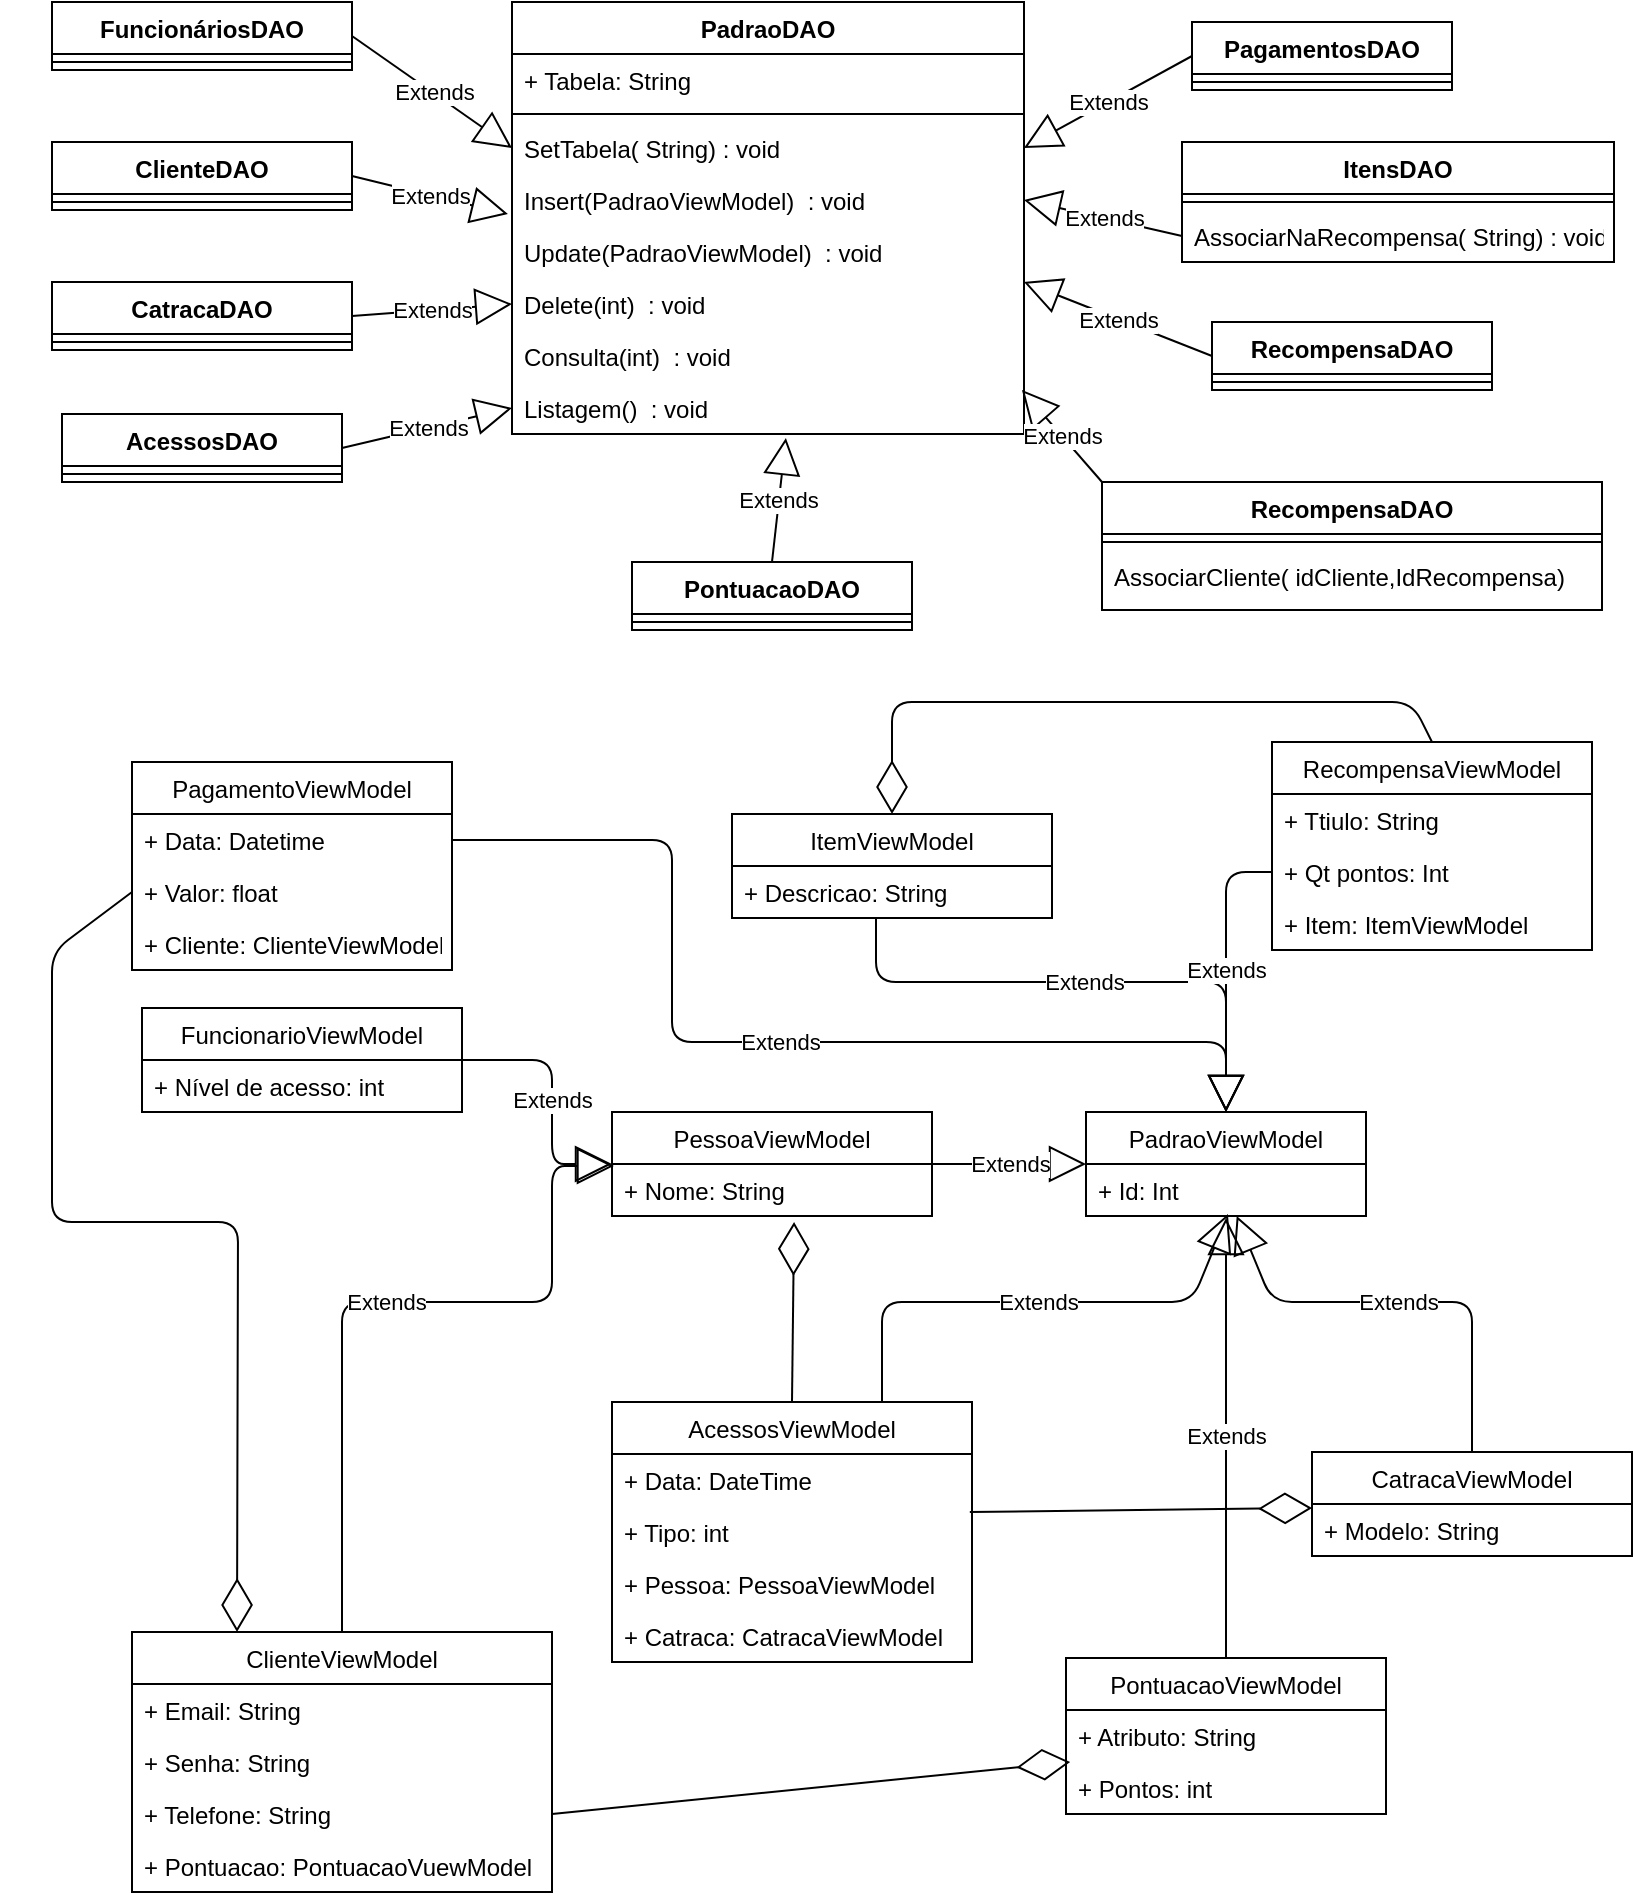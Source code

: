 <mxfile version="15.5.0" type="device" pages="2"><diagram id="VfOc60HvoT2QQN5CohgF" name="Page-1"><mxGraphModel dx="1182" dy="732" grid="1" gridSize="10" guides="1" tooltips="1" connect="1" arrows="1" fold="1" page="1" pageScale="1" pageWidth="827" pageHeight="1169" math="0" shadow="0"><root><mxCell id="0"/><mxCell id="1" parent="0"/><mxCell id="ehJLT_i2fxJr63B6cjp9-5" value="FuncionáriosDAO" style="swimlane;fontStyle=1;align=center;verticalAlign=top;childLayout=stackLayout;horizontal=1;startSize=26;horizontalStack=0;resizeParent=1;resizeParentMax=0;resizeLast=0;collapsible=1;marginBottom=0;" parent="1" vertex="1"><mxGeometry x="30" y="30" width="150" height="34" as="geometry"/></mxCell><mxCell id="ehJLT_i2fxJr63B6cjp9-7" value="" style="line;strokeWidth=1;fillColor=none;align=left;verticalAlign=middle;spacingTop=-1;spacingLeft=3;spacingRight=3;rotatable=0;labelPosition=right;points=[];portConstraint=eastwest;" parent="ehJLT_i2fxJr63B6cjp9-5" vertex="1"><mxGeometry y="26" width="150" height="8" as="geometry"/></mxCell><mxCell id="ehJLT_i2fxJr63B6cjp9-44" value="PadraoDAO" style="swimlane;fontStyle=1;align=center;verticalAlign=top;childLayout=stackLayout;horizontal=1;startSize=26;horizontalStack=0;resizeParent=1;resizeParentMax=0;resizeLast=0;collapsible=1;marginBottom=0;" parent="1" vertex="1"><mxGeometry x="260" y="30" width="256" height="216" as="geometry"/></mxCell><mxCell id="ehJLT_i2fxJr63B6cjp9-45" value="+ Tabela: String&#10;" style="text;strokeColor=none;fillColor=none;align=left;verticalAlign=top;spacingLeft=4;spacingRight=4;overflow=hidden;rotatable=0;points=[[0,0.5],[1,0.5]];portConstraint=eastwest;" parent="ehJLT_i2fxJr63B6cjp9-44" vertex="1"><mxGeometry y="26" width="256" height="26" as="geometry"/></mxCell><mxCell id="ehJLT_i2fxJr63B6cjp9-48" value="" style="line;strokeWidth=1;fillColor=none;align=left;verticalAlign=middle;spacingTop=-1;spacingLeft=3;spacingRight=3;rotatable=0;labelPosition=right;points=[];portConstraint=eastwest;" parent="ehJLT_i2fxJr63B6cjp9-44" vertex="1"><mxGeometry y="52" width="256" height="8" as="geometry"/></mxCell><mxCell id="ehJLT_i2fxJr63B6cjp9-49" value="SetTabela( String) : void &#10;" style="text;strokeColor=none;fillColor=none;align=left;verticalAlign=top;spacingLeft=4;spacingRight=4;overflow=hidden;rotatable=0;points=[[0,0.5],[1,0.5]];portConstraint=eastwest;" parent="ehJLT_i2fxJr63B6cjp9-44" vertex="1"><mxGeometry y="60" width="256" height="26" as="geometry"/></mxCell><mxCell id="ehJLT_i2fxJr63B6cjp9-52" value="Insert(PadraoViewModel)  : void&#10;" style="text;strokeColor=none;fillColor=none;align=left;verticalAlign=top;spacingLeft=4;spacingRight=4;overflow=hidden;rotatable=0;points=[[0,0.5],[1,0.5]];portConstraint=eastwest;" parent="ehJLT_i2fxJr63B6cjp9-44" vertex="1"><mxGeometry y="86" width="256" height="26" as="geometry"/></mxCell><mxCell id="ehJLT_i2fxJr63B6cjp9-53" value="Update(PadraoViewModel)  : void&#10;" style="text;strokeColor=none;fillColor=none;align=left;verticalAlign=top;spacingLeft=4;spacingRight=4;overflow=hidden;rotatable=0;points=[[0,0.5],[1,0.5]];portConstraint=eastwest;" parent="ehJLT_i2fxJr63B6cjp9-44" vertex="1"><mxGeometry y="112" width="256" height="26" as="geometry"/></mxCell><mxCell id="ehJLT_i2fxJr63B6cjp9-54" value="Delete(int)  : void&#10;" style="text;strokeColor=none;fillColor=none;align=left;verticalAlign=top;spacingLeft=4;spacingRight=4;overflow=hidden;rotatable=0;points=[[0,0.5],[1,0.5]];portConstraint=eastwest;" parent="ehJLT_i2fxJr63B6cjp9-44" vertex="1"><mxGeometry y="138" width="256" height="26" as="geometry"/></mxCell><mxCell id="ehJLT_i2fxJr63B6cjp9-56" value="Consulta(int)  : void&#10;" style="text;strokeColor=none;fillColor=none;align=left;verticalAlign=top;spacingLeft=4;spacingRight=4;overflow=hidden;rotatable=0;points=[[0,0.5],[1,0.5]];portConstraint=eastwest;" parent="ehJLT_i2fxJr63B6cjp9-44" vertex="1"><mxGeometry y="164" width="256" height="26" as="geometry"/></mxCell><mxCell id="ehJLT_i2fxJr63B6cjp9-55" value="Listagem()  : void&#10;" style="text;strokeColor=none;fillColor=none;align=left;verticalAlign=top;spacingLeft=4;spacingRight=4;overflow=hidden;rotatable=0;points=[[0,0.5],[1,0.5]];portConstraint=eastwest;" parent="ehJLT_i2fxJr63B6cjp9-44" vertex="1"><mxGeometry y="190" width="256" height="26" as="geometry"/></mxCell><mxCell id="ehJLT_i2fxJr63B6cjp9-57" value="Extends" style="endArrow=block;endSize=16;endFill=0;html=1;entryX=0;entryY=0.5;entryDx=0;entryDy=0;exitX=1;exitY=0.5;exitDx=0;exitDy=0;" parent="1" source="ehJLT_i2fxJr63B6cjp9-5" target="ehJLT_i2fxJr63B6cjp9-49" edge="1"><mxGeometry x="0.013" width="160" relative="1" as="geometry"><mxPoint x="200" y="80" as="sourcePoint"/><mxPoint x="600" y="270" as="targetPoint"/><mxPoint as="offset"/></mxGeometry></mxCell><mxCell id="ehJLT_i2fxJr63B6cjp9-58" value="ClienteDAO" style="swimlane;fontStyle=1;align=center;verticalAlign=top;childLayout=stackLayout;horizontal=1;startSize=26;horizontalStack=0;resizeParent=1;resizeParentMax=0;resizeLast=0;collapsible=1;marginBottom=0;" parent="1" vertex="1"><mxGeometry x="30" y="100" width="150" height="34" as="geometry"/></mxCell><mxCell id="ehJLT_i2fxJr63B6cjp9-59" value="" style="line;strokeWidth=1;fillColor=none;align=left;verticalAlign=middle;spacingTop=-1;spacingLeft=3;spacingRight=3;rotatable=0;labelPosition=right;points=[];portConstraint=eastwest;" parent="ehJLT_i2fxJr63B6cjp9-58" vertex="1"><mxGeometry y="26" width="150" height="8" as="geometry"/></mxCell><mxCell id="ehJLT_i2fxJr63B6cjp9-60" value="CatracaDAO" style="swimlane;fontStyle=1;align=center;verticalAlign=top;childLayout=stackLayout;horizontal=1;startSize=26;horizontalStack=0;resizeParent=1;resizeParentMax=0;resizeLast=0;collapsible=1;marginBottom=0;" parent="1" vertex="1"><mxGeometry x="30" y="170" width="150" height="34" as="geometry"/></mxCell><mxCell id="ehJLT_i2fxJr63B6cjp9-61" value="" style="line;strokeWidth=1;fillColor=none;align=left;verticalAlign=middle;spacingTop=-1;spacingLeft=3;spacingRight=3;rotatable=0;labelPosition=right;points=[];portConstraint=eastwest;" parent="ehJLT_i2fxJr63B6cjp9-60" vertex="1"><mxGeometry y="26" width="150" height="8" as="geometry"/></mxCell><mxCell id="ehJLT_i2fxJr63B6cjp9-62" value="AcessosDAO" style="swimlane;fontStyle=1;align=center;verticalAlign=top;childLayout=stackLayout;horizontal=1;startSize=26;horizontalStack=0;resizeParent=1;resizeParentMax=0;resizeLast=0;collapsible=1;marginBottom=0;" parent="1" vertex="1"><mxGeometry x="35" y="236" width="140" height="34" as="geometry"/></mxCell><mxCell id="ehJLT_i2fxJr63B6cjp9-63" value="" style="line;strokeWidth=1;fillColor=none;align=left;verticalAlign=middle;spacingTop=-1;spacingLeft=3;spacingRight=3;rotatable=0;labelPosition=right;points=[];portConstraint=eastwest;" parent="ehJLT_i2fxJr63B6cjp9-62" vertex="1"><mxGeometry y="26" width="140" height="8" as="geometry"/></mxCell><mxCell id="ehJLT_i2fxJr63B6cjp9-64" value="PagamentosDAO" style="swimlane;fontStyle=1;align=center;verticalAlign=top;childLayout=stackLayout;horizontal=1;startSize=26;horizontalStack=0;resizeParent=1;resizeParentMax=0;resizeLast=0;collapsible=1;marginBottom=0;" parent="1" vertex="1"><mxGeometry x="600" y="40" width="130" height="34" as="geometry"/></mxCell><mxCell id="ehJLT_i2fxJr63B6cjp9-65" value="" style="line;strokeWidth=1;fillColor=none;align=left;verticalAlign=middle;spacingTop=-1;spacingLeft=3;spacingRight=3;rotatable=0;labelPosition=right;points=[];portConstraint=eastwest;" parent="ehJLT_i2fxJr63B6cjp9-64" vertex="1"><mxGeometry y="26" width="130" height="8" as="geometry"/></mxCell><mxCell id="ehJLT_i2fxJr63B6cjp9-68" value="RecompensaDAO" style="swimlane;fontStyle=1;align=center;verticalAlign=top;childLayout=stackLayout;horizontal=1;startSize=26;horizontalStack=0;resizeParent=1;resizeParentMax=0;resizeLast=0;collapsible=1;marginBottom=0;" parent="1" vertex="1"><mxGeometry x="610" y="190" width="140" height="34" as="geometry"/></mxCell><mxCell id="ehJLT_i2fxJr63B6cjp9-69" value="" style="line;strokeWidth=1;fillColor=none;align=left;verticalAlign=middle;spacingTop=-1;spacingLeft=3;spacingRight=3;rotatable=0;labelPosition=right;points=[];portConstraint=eastwest;" parent="ehJLT_i2fxJr63B6cjp9-68" vertex="1"><mxGeometry y="26" width="140" height="8" as="geometry"/></mxCell><mxCell id="ehJLT_i2fxJr63B6cjp9-70" value="Extends" style="endArrow=block;endSize=16;endFill=0;html=1;entryX=-0.008;entryY=0.769;entryDx=0;entryDy=0;entryPerimeter=0;exitX=1;exitY=0.5;exitDx=0;exitDy=0;" parent="1" source="ehJLT_i2fxJr63B6cjp9-58" target="ehJLT_i2fxJr63B6cjp9-52" edge="1"><mxGeometry x="0.013" width="160" relative="1" as="geometry"><mxPoint x="220" y="140" as="sourcePoint"/><mxPoint x="250" y="57" as="targetPoint"/><mxPoint as="offset"/></mxGeometry></mxCell><mxCell id="ehJLT_i2fxJr63B6cjp9-71" value="Extends" style="endArrow=block;endSize=16;endFill=0;html=1;exitX=1;exitY=0.5;exitDx=0;exitDy=0;entryX=0;entryY=0.5;entryDx=0;entryDy=0;" parent="1" source="ehJLT_i2fxJr63B6cjp9-60" target="ehJLT_i2fxJr63B6cjp9-54" edge="1"><mxGeometry x="0.013" width="160" relative="1" as="geometry"><mxPoint x="330" y="170" as="sourcePoint"/><mxPoint x="210" y="210" as="targetPoint"/><mxPoint as="offset"/></mxGeometry></mxCell><mxCell id="ehJLT_i2fxJr63B6cjp9-72" value="Extends" style="endArrow=block;endSize=16;endFill=0;html=1;exitX=1;exitY=0.5;exitDx=0;exitDy=0;entryX=0;entryY=0.5;entryDx=0;entryDy=0;" parent="1" source="ehJLT_i2fxJr63B6cjp9-62" target="ehJLT_i2fxJr63B6cjp9-55" edge="1"><mxGeometry x="0.013" width="160" relative="1" as="geometry"><mxPoint x="340" y="252.5" as="sourcePoint"/><mxPoint x="250" y="290" as="targetPoint"/><mxPoint as="offset"/></mxGeometry></mxCell><mxCell id="ehJLT_i2fxJr63B6cjp9-73" value="Extends" style="endArrow=block;endSize=16;endFill=0;html=1;entryX=1;entryY=0.5;entryDx=0;entryDy=0;exitX=0;exitY=0.5;exitDx=0;exitDy=0;" parent="1" source="ehJLT_i2fxJr63B6cjp9-64" target="ehJLT_i2fxJr63B6cjp9-49" edge="1"><mxGeometry width="160" relative="1" as="geometry"><mxPoint x="570" y="80" as="sourcePoint"/><mxPoint x="600" y="69" as="targetPoint"/></mxGeometry></mxCell><mxCell id="ehJLT_i2fxJr63B6cjp9-75" value="Extends" style="endArrow=block;endSize=16;endFill=0;html=1;entryX=1;entryY=0.077;entryDx=0;entryDy=0;entryPerimeter=0;exitX=0;exitY=0.5;exitDx=0;exitDy=0;" parent="1" source="ehJLT_i2fxJr63B6cjp9-68" target="ehJLT_i2fxJr63B6cjp9-54" edge="1"><mxGeometry width="160" relative="1" as="geometry"><mxPoint x="560" y="181" as="sourcePoint"/><mxPoint x="620" y="77" as="targetPoint"/></mxGeometry></mxCell><mxCell id="ehJLT_i2fxJr63B6cjp9-80" value="PadraoViewModel" style="swimlane;fontStyle=0;childLayout=stackLayout;horizontal=1;startSize=26;fillColor=none;horizontalStack=0;resizeParent=1;resizeParentMax=0;resizeLast=0;collapsible=1;marginBottom=0;" parent="1" vertex="1"><mxGeometry x="547" y="585" width="140" height="52" as="geometry"/></mxCell><mxCell id="ehJLT_i2fxJr63B6cjp9-81" value="+ Id: Int" style="text;strokeColor=none;fillColor=none;align=left;verticalAlign=top;spacingLeft=4;spacingRight=4;overflow=hidden;rotatable=0;points=[[0,0.5],[1,0.5]];portConstraint=eastwest;" parent="ehJLT_i2fxJr63B6cjp9-80" vertex="1"><mxGeometry y="26" width="140" height="26" as="geometry"/></mxCell><mxCell id="ehJLT_i2fxJr63B6cjp9-85" value="FuncionarioViewModel" style="swimlane;fontStyle=0;childLayout=stackLayout;horizontal=1;startSize=26;fillColor=none;horizontalStack=0;resizeParent=1;resizeParentMax=0;resizeLast=0;collapsible=1;marginBottom=0;" parent="1" vertex="1"><mxGeometry x="75" y="533" width="160" height="52" as="geometry"/></mxCell><mxCell id="ehJLT_i2fxJr63B6cjp9-87" value="+ Nível de acesso: int" style="text;strokeColor=none;fillColor=none;align=left;verticalAlign=top;spacingLeft=4;spacingRight=4;overflow=hidden;rotatable=0;points=[[0,0.5],[1,0.5]];portConstraint=eastwest;" parent="ehJLT_i2fxJr63B6cjp9-85" vertex="1"><mxGeometry y="26" width="160" height="26" as="geometry"/></mxCell><mxCell id="ehJLT_i2fxJr63B6cjp9-88" value="ClienteViewModel" style="swimlane;fontStyle=0;childLayout=stackLayout;horizontal=1;startSize=26;fillColor=none;horizontalStack=0;resizeParent=1;resizeParentMax=0;resizeLast=0;collapsible=1;marginBottom=0;" parent="1" vertex="1"><mxGeometry x="70" y="845" width="210" height="130" as="geometry"/></mxCell><mxCell id="ehJLT_i2fxJr63B6cjp9-91" value="+ Email: String" style="text;strokeColor=none;fillColor=none;align=left;verticalAlign=top;spacingLeft=4;spacingRight=4;overflow=hidden;rotatable=0;points=[[0,0.5],[1,0.5]];portConstraint=eastwest;" parent="ehJLT_i2fxJr63B6cjp9-88" vertex="1"><mxGeometry y="26" width="210" height="26" as="geometry"/></mxCell><mxCell id="ehJLT_i2fxJr63B6cjp9-158" value="+ Senha: String" style="text;strokeColor=none;fillColor=none;align=left;verticalAlign=top;spacingLeft=4;spacingRight=4;overflow=hidden;rotatable=0;points=[[0,0.5],[1,0.5]];portConstraint=eastwest;" parent="ehJLT_i2fxJr63B6cjp9-88" vertex="1"><mxGeometry y="52" width="210" height="26" as="geometry"/></mxCell><mxCell id="ehJLT_i2fxJr63B6cjp9-117" value="+ Telefone: String" style="text;strokeColor=none;fillColor=none;align=left;verticalAlign=top;spacingLeft=4;spacingRight=4;overflow=hidden;rotatable=0;points=[[0,0.5],[1,0.5]];portConstraint=eastwest;" parent="ehJLT_i2fxJr63B6cjp9-88" vertex="1"><mxGeometry y="78" width="210" height="26" as="geometry"/></mxCell><mxCell id="ehJLT_i2fxJr63B6cjp9-90" value="+ Pontuacao: PontuacaoVuewModel" style="text;strokeColor=none;fillColor=none;align=left;verticalAlign=top;spacingLeft=4;spacingRight=4;overflow=hidden;rotatable=0;points=[[0,0.5],[1,0.5]];portConstraint=eastwest;" parent="ehJLT_i2fxJr63B6cjp9-88" vertex="1"><mxGeometry y="104" width="210" height="26" as="geometry"/></mxCell><mxCell id="ehJLT_i2fxJr63B6cjp9-92" value="CatracaViewModel" style="swimlane;fontStyle=0;childLayout=stackLayout;horizontal=1;startSize=26;fillColor=none;horizontalStack=0;resizeParent=1;resizeParentMax=0;resizeLast=0;collapsible=1;marginBottom=0;" parent="1" vertex="1"><mxGeometry x="660" y="755" width="160" height="52" as="geometry"/></mxCell><mxCell id="ehJLT_i2fxJr63B6cjp9-93" value="+ Modelo: String" style="text;strokeColor=none;fillColor=none;align=left;verticalAlign=top;spacingLeft=4;spacingRight=4;overflow=hidden;rotatable=0;points=[[0,0.5],[1,0.5]];portConstraint=eastwest;" parent="ehJLT_i2fxJr63B6cjp9-92" vertex="1"><mxGeometry y="26" width="160" height="26" as="geometry"/></mxCell><mxCell id="ehJLT_i2fxJr63B6cjp9-97" value="AcessosViewModel" style="swimlane;fontStyle=0;childLayout=stackLayout;horizontal=1;startSize=26;fillColor=none;horizontalStack=0;resizeParent=1;resizeParentMax=0;resizeLast=0;collapsible=1;marginBottom=0;" parent="1" vertex="1"><mxGeometry x="310" y="730" width="180" height="130" as="geometry"/></mxCell><mxCell id="ehJLT_i2fxJr63B6cjp9-98" value="+ Data: DateTime" style="text;strokeColor=none;fillColor=none;align=left;verticalAlign=top;spacingLeft=4;spacingRight=4;overflow=hidden;rotatable=0;points=[[0,0.5],[1,0.5]];portConstraint=eastwest;" parent="ehJLT_i2fxJr63B6cjp9-97" vertex="1"><mxGeometry y="26" width="180" height="26" as="geometry"/></mxCell><mxCell id="ehJLT_i2fxJr63B6cjp9-104" value="+ Tipo: int" style="text;strokeColor=none;fillColor=none;align=left;verticalAlign=top;spacingLeft=4;spacingRight=4;overflow=hidden;rotatable=0;points=[[0,0.5],[1,0.5]];portConstraint=eastwest;" parent="ehJLT_i2fxJr63B6cjp9-97" vertex="1"><mxGeometry y="52" width="180" height="26" as="geometry"/></mxCell><mxCell id="ehJLT_i2fxJr63B6cjp9-99" value="+ Pessoa: PessoaViewModel" style="text;strokeColor=none;fillColor=none;align=left;verticalAlign=top;spacingLeft=4;spacingRight=4;overflow=hidden;rotatable=0;points=[[0,0.5],[1,0.5]];portConstraint=eastwest;" parent="ehJLT_i2fxJr63B6cjp9-97" vertex="1"><mxGeometry y="78" width="180" height="26" as="geometry"/></mxCell><mxCell id="ehJLT_i2fxJr63B6cjp9-121" value="+ Catraca: CatracaViewModel" style="text;strokeColor=none;fillColor=none;align=left;verticalAlign=top;spacingLeft=4;spacingRight=4;overflow=hidden;rotatable=0;points=[[0,0.5],[1,0.5]];portConstraint=eastwest;" parent="ehJLT_i2fxJr63B6cjp9-97" vertex="1"><mxGeometry y="104" width="180" height="26" as="geometry"/></mxCell><mxCell id="ehJLT_i2fxJr63B6cjp9-100" value="PessoaViewModel" style="swimlane;fontStyle=0;childLayout=stackLayout;horizontal=1;startSize=26;fillColor=none;horizontalStack=0;resizeParent=1;resizeParentMax=0;resizeLast=0;collapsible=1;marginBottom=0;" parent="1" vertex="1"><mxGeometry x="310" y="585" width="160" height="52" as="geometry"/></mxCell><mxCell id="ehJLT_i2fxJr63B6cjp9-101" value="+ Nome: String" style="text;strokeColor=none;fillColor=none;align=left;verticalAlign=top;spacingLeft=4;spacingRight=4;overflow=hidden;rotatable=0;points=[[0,0.5],[1,0.5]];portConstraint=eastwest;" parent="ehJLT_i2fxJr63B6cjp9-100" vertex="1"><mxGeometry y="26" width="160" height="26" as="geometry"/></mxCell><mxCell id="ehJLT_i2fxJr63B6cjp9-105" value="PontuacaoDAO" style="swimlane;fontStyle=1;align=center;verticalAlign=top;childLayout=stackLayout;horizontal=1;startSize=26;horizontalStack=0;resizeParent=1;resizeParentMax=0;resizeLast=0;collapsible=1;marginBottom=0;" parent="1" vertex="1"><mxGeometry x="320" y="310" width="140" height="34" as="geometry"/></mxCell><mxCell id="ehJLT_i2fxJr63B6cjp9-106" value="" style="line;strokeWidth=1;fillColor=none;align=left;verticalAlign=middle;spacingTop=-1;spacingLeft=3;spacingRight=3;rotatable=0;labelPosition=right;points=[];portConstraint=eastwest;" parent="ehJLT_i2fxJr63B6cjp9-105" vertex="1"><mxGeometry y="26" width="140" height="8" as="geometry"/></mxCell><mxCell id="ehJLT_i2fxJr63B6cjp9-107" value="Extends" style="endArrow=block;endSize=16;endFill=0;html=1;exitX=0.5;exitY=0;exitDx=0;exitDy=0;entryX=0.535;entryY=1.077;entryDx=0;entryDy=0;entryPerimeter=0;" parent="1" source="ehJLT_i2fxJr63B6cjp9-105" target="ehJLT_i2fxJr63B6cjp9-55" edge="1"><mxGeometry width="160" relative="1" as="geometry"><mxPoint x="527.024" y="199.996" as="sourcePoint"/><mxPoint x="340" y="280" as="targetPoint"/></mxGeometry></mxCell><mxCell id="ehJLT_i2fxJr63B6cjp9-108" value="PontuacaoViewModel" style="swimlane;fontStyle=0;childLayout=stackLayout;horizontal=1;startSize=26;fillColor=none;horizontalStack=0;resizeParent=1;resizeParentMax=0;resizeLast=0;collapsible=1;marginBottom=0;" parent="1" vertex="1"><mxGeometry x="537" y="858" width="160" height="78" as="geometry"/></mxCell><mxCell id="ehJLT_i2fxJr63B6cjp9-109" value="+ Atributo: String" style="text;strokeColor=none;fillColor=none;align=left;verticalAlign=top;spacingLeft=4;spacingRight=4;overflow=hidden;rotatable=0;points=[[0,0.5],[1,0.5]];portConstraint=eastwest;" parent="ehJLT_i2fxJr63B6cjp9-108" vertex="1"><mxGeometry y="26" width="160" height="26" as="geometry"/></mxCell><mxCell id="ehJLT_i2fxJr63B6cjp9-110" value="+ Pontos: int" style="text;strokeColor=none;fillColor=none;align=left;verticalAlign=top;spacingLeft=4;spacingRight=4;overflow=hidden;rotatable=0;points=[[0,0.5],[1,0.5]];portConstraint=eastwest;" parent="ehJLT_i2fxJr63B6cjp9-108" vertex="1"><mxGeometry y="52" width="160" height="26" as="geometry"/></mxCell><mxCell id="ehJLT_i2fxJr63B6cjp9-111" value="Extends" style="endArrow=block;endSize=16;endFill=0;html=1;entryX=1;entryY=0.5;entryDx=0;entryDy=0;exitX=1;exitY=0.5;exitDx=0;exitDy=0;" parent="1" edge="1" source="ehJLT_i2fxJr63B6cjp9-100"><mxGeometry x="0.013" width="160" relative="1" as="geometry"><mxPoint x="450" y="624" as="sourcePoint"/><mxPoint x="547" y="611" as="targetPoint"/><mxPoint as="offset"/></mxGeometry></mxCell><mxCell id="ehJLT_i2fxJr63B6cjp9-112" value="Extends" style="endArrow=block;endSize=16;endFill=0;html=1;entryX=1;entryY=0.5;entryDx=0;entryDy=0;exitX=1;exitY=0.5;exitDx=0;exitDy=0;" parent="1" edge="1" source="ehJLT_i2fxJr63B6cjp9-85"><mxGeometry x="0.013" width="160" relative="1" as="geometry"><mxPoint x="250" y="665" as="sourcePoint"/><mxPoint x="310" y="611" as="targetPoint"/><mxPoint as="offset"/><Array as="points"><mxPoint x="280" y="559"/><mxPoint x="280" y="611"/></Array></mxGeometry></mxCell><mxCell id="ehJLT_i2fxJr63B6cjp9-113" value="Extends" style="endArrow=block;endSize=16;endFill=0;html=1;entryX=0.006;entryY=0.038;entryDx=0;entryDy=0;exitX=0.5;exitY=0;exitDx=0;exitDy=0;entryPerimeter=0;" parent="1" source="ehJLT_i2fxJr63B6cjp9-88" target="ehJLT_i2fxJr63B6cjp9-101" edge="1"><mxGeometry x="0.013" width="160" relative="1" as="geometry"><mxPoint x="160" y="775" as="sourcePoint"/><mxPoint x="230" y="715" as="targetPoint"/><mxPoint as="offset"/><Array as="points"><mxPoint x="175" y="680"/><mxPoint x="280" y="680"/><mxPoint x="280" y="612"/></Array></mxGeometry></mxCell><mxCell id="ehJLT_i2fxJr63B6cjp9-114" value="Extends" style="endArrow=block;endSize=16;endFill=0;html=1;entryX=0.5;entryY=1.038;entryDx=0;entryDy=0;exitX=0.5;exitY=0;exitDx=0;exitDy=0;entryPerimeter=0;" parent="1" source="ehJLT_i2fxJr63B6cjp9-108" target="ehJLT_i2fxJr63B6cjp9-81" edge="1"><mxGeometry x="0.013" width="160" relative="1" as="geometry"><mxPoint x="170" y="705" as="sourcePoint"/><mxPoint x="320.96" y="621.988" as="targetPoint"/><mxPoint as="offset"/><Array as="points"><mxPoint x="617" y="755"/></Array></mxGeometry></mxCell><mxCell id="ehJLT_i2fxJr63B6cjp9-118" value="Extends" style="endArrow=block;endSize=16;endFill=0;html=1;entryX=0.507;entryY=0.962;entryDx=0;entryDy=0;exitX=0.75;exitY=0;exitDx=0;exitDy=0;entryPerimeter=0;" parent="1" source="ehJLT_i2fxJr63B6cjp9-97" target="ehJLT_i2fxJr63B6cjp9-81" edge="1"><mxGeometry x="0.013" width="160" relative="1" as="geometry"><mxPoint x="418" y="705" as="sourcePoint"/><mxPoint x="420" y="639" as="targetPoint"/><mxPoint as="offset"/><Array as="points"><mxPoint x="445" y="680"/><mxPoint x="600" y="680"/></Array></mxGeometry></mxCell><mxCell id="ehJLT_i2fxJr63B6cjp9-120" value="Extends" style="endArrow=block;endSize=16;endFill=0;html=1;exitX=0.5;exitY=0;exitDx=0;exitDy=0;" parent="1" source="ehJLT_i2fxJr63B6cjp9-92" target="ehJLT_i2fxJr63B6cjp9-81" edge="1"><mxGeometry x="0.013" width="160" relative="1" as="geometry"><mxPoint x="627" y="855" as="sourcePoint"/><mxPoint x="615" y="639" as="targetPoint"/><mxPoint as="offset"/><Array as="points"><mxPoint x="740" y="680"/><mxPoint x="640" y="680"/></Array></mxGeometry></mxCell><mxCell id="ehJLT_i2fxJr63B6cjp9-122" value="" style="endArrow=diamondThin;endFill=0;endSize=24;html=1;exitX=1;exitY=0.5;exitDx=0;exitDy=0;entryX=0.013;entryY=0;entryDx=0;entryDy=0;entryPerimeter=0;" parent="1" source="ehJLT_i2fxJr63B6cjp9-117" target="ehJLT_i2fxJr63B6cjp9-110" edge="1"><mxGeometry width="160" relative="1" as="geometry"><mxPoint x="370" y="925" as="sourcePoint"/><mxPoint x="530" y="925" as="targetPoint"/></mxGeometry></mxCell><mxCell id="ehJLT_i2fxJr63B6cjp9-123" value="" style="endArrow=diamondThin;endFill=0;endSize=24;html=1;exitX=0.994;exitY=0.115;exitDx=0;exitDy=0;entryX=0;entryY=0.077;entryDx=0;entryDy=0;entryPerimeter=0;exitPerimeter=0;" parent="1" source="ehJLT_i2fxJr63B6cjp9-104" target="ehJLT_i2fxJr63B6cjp9-93" edge="1"><mxGeometry width="160" relative="1" as="geometry"><mxPoint x="290" y="920" as="sourcePoint"/><mxPoint x="549.08" y="920" as="targetPoint"/></mxGeometry></mxCell><mxCell id="ehJLT_i2fxJr63B6cjp9-124" value="" style="endArrow=diamondThin;endFill=0;endSize=24;html=1;exitX=0.5;exitY=0;exitDx=0;exitDy=0;entryX=0.569;entryY=1.115;entryDx=0;entryDy=0;entryPerimeter=0;" parent="1" source="ehJLT_i2fxJr63B6cjp9-97" target="ehJLT_i2fxJr63B6cjp9-101" edge="1"><mxGeometry width="160" relative="1" as="geometry"><mxPoint x="290" y="685" as="sourcePoint"/><mxPoint x="450" y="685" as="targetPoint"/></mxGeometry></mxCell><mxCell id="ehJLT_i2fxJr63B6cjp9-125" value="PagamentoViewModel" style="swimlane;fontStyle=0;childLayout=stackLayout;horizontal=1;startSize=26;fillColor=none;horizontalStack=0;resizeParent=1;resizeParentMax=0;resizeLast=0;collapsible=1;marginBottom=0;" parent="1" vertex="1"><mxGeometry x="70" y="410" width="160" height="104" as="geometry"/></mxCell><mxCell id="ehJLT_i2fxJr63B6cjp9-126" value="+ Data: Datetime" style="text;strokeColor=none;fillColor=none;align=left;verticalAlign=top;spacingLeft=4;spacingRight=4;overflow=hidden;rotatable=0;points=[[0,0.5],[1,0.5]];portConstraint=eastwest;" parent="ehJLT_i2fxJr63B6cjp9-125" vertex="1"><mxGeometry y="26" width="160" height="26" as="geometry"/></mxCell><mxCell id="ehJLT_i2fxJr63B6cjp9-129" value="+ Valor: float" style="text;strokeColor=none;fillColor=none;align=left;verticalAlign=top;spacingLeft=4;spacingRight=4;overflow=hidden;rotatable=0;points=[[0,0.5],[1,0.5]];portConstraint=eastwest;" parent="ehJLT_i2fxJr63B6cjp9-125" vertex="1"><mxGeometry y="52" width="160" height="26" as="geometry"/></mxCell><mxCell id="ehJLT_i2fxJr63B6cjp9-127" value="+ Cliente: ClienteViewModel" style="text;strokeColor=none;fillColor=none;align=left;verticalAlign=top;spacingLeft=4;spacingRight=4;overflow=hidden;rotatable=0;points=[[0,0.5],[1,0.5]];portConstraint=eastwest;" parent="ehJLT_i2fxJr63B6cjp9-125" vertex="1"><mxGeometry y="78" width="160" height="26" as="geometry"/></mxCell><mxCell id="ehJLT_i2fxJr63B6cjp9-130" value="" style="endArrow=diamondThin;endFill=0;endSize=24;html=1;entryX=0.25;entryY=0;entryDx=0;entryDy=0;exitX=0;exitY=0.5;exitDx=0;exitDy=0;" parent="1" source="ehJLT_i2fxJr63B6cjp9-129" target="ehJLT_i2fxJr63B6cjp9-88" edge="1"><mxGeometry width="160" relative="1" as="geometry"><mxPoint x="120" y="420" as="sourcePoint"/><mxPoint x="280" y="420" as="targetPoint"/><Array as="points"><mxPoint x="30" y="505"/><mxPoint x="30" y="640"/><mxPoint x="123" y="640"/></Array></mxGeometry></mxCell><mxCell id="ehJLT_i2fxJr63B6cjp9-131" value="ItensDAO" style="swimlane;fontStyle=1;align=center;verticalAlign=top;childLayout=stackLayout;horizontal=1;startSize=26;horizontalStack=0;resizeParent=1;resizeParentMax=0;resizeLast=0;collapsible=1;marginBottom=0;" parent="1" vertex="1"><mxGeometry x="595" y="100" width="216" height="60" as="geometry"/></mxCell><mxCell id="ehJLT_i2fxJr63B6cjp9-133" value="" style="line;strokeWidth=1;fillColor=none;align=left;verticalAlign=middle;spacingTop=-1;spacingLeft=3;spacingRight=3;rotatable=0;labelPosition=right;points=[];portConstraint=eastwest;" parent="ehJLT_i2fxJr63B6cjp9-131" vertex="1"><mxGeometry y="26" width="216" height="8" as="geometry"/></mxCell><mxCell id="ehJLT_i2fxJr63B6cjp9-134" value="AssociarNaRecompensa( String) : void &#10;" style="text;strokeColor=none;fillColor=none;align=left;verticalAlign=top;spacingLeft=4;spacingRight=4;overflow=hidden;rotatable=0;points=[[0,0.5],[1,0.5]];portConstraint=eastwest;" parent="ehJLT_i2fxJr63B6cjp9-131" vertex="1"><mxGeometry y="34" width="216" height="26" as="geometry"/></mxCell><mxCell id="ehJLT_i2fxJr63B6cjp9-140" value="Extends" style="endArrow=block;endSize=16;endFill=0;html=1;exitX=0;exitY=0.5;exitDx=0;exitDy=0;entryX=1;entryY=0.5;entryDx=0;entryDy=0;" parent="1" source="ehJLT_i2fxJr63B6cjp9-134" target="ehJLT_i2fxJr63B6cjp9-52" edge="1"><mxGeometry width="160" relative="1" as="geometry"><mxPoint x="527.024" y="91.012" as="sourcePoint"/><mxPoint x="560" y="150" as="targetPoint"/></mxGeometry></mxCell><mxCell id="ehJLT_i2fxJr63B6cjp9-141" value="RecompensaDAO" style="swimlane;fontStyle=1;align=center;verticalAlign=top;childLayout=stackLayout;horizontal=1;startSize=26;horizontalStack=0;resizeParent=1;resizeParentMax=0;resizeLast=0;collapsible=1;marginBottom=0;" parent="1" vertex="1"><mxGeometry x="555" y="270" width="250" height="64" as="geometry"/></mxCell><mxCell id="ehJLT_i2fxJr63B6cjp9-142" value="" style="line;strokeWidth=1;fillColor=none;align=left;verticalAlign=middle;spacingTop=-1;spacingLeft=3;spacingRight=3;rotatable=0;labelPosition=right;points=[];portConstraint=eastwest;" parent="ehJLT_i2fxJr63B6cjp9-141" vertex="1"><mxGeometry y="26" width="250" height="8" as="geometry"/></mxCell><mxCell id="ehJLT_i2fxJr63B6cjp9-143" value="AssociarCliente( idCliente,IdRecompensa) &#10;" style="text;strokeColor=none;fillColor=none;align=left;verticalAlign=top;spacingLeft=4;spacingRight=4;overflow=hidden;rotatable=0;points=[[0,0.5],[1,0.5]];portConstraint=eastwest;" parent="ehJLT_i2fxJr63B6cjp9-141" vertex="1"><mxGeometry y="34" width="250" height="30" as="geometry"/></mxCell><mxCell id="ehJLT_i2fxJr63B6cjp9-144" value="Extends" style="endArrow=block;endSize=16;endFill=0;html=1;entryX=0.996;entryY=0.154;entryDx=0;entryDy=0;entryPerimeter=0;exitX=0;exitY=0;exitDx=0;exitDy=0;" parent="1" source="ehJLT_i2fxJr63B6cjp9-141" target="ehJLT_i2fxJr63B6cjp9-55" edge="1"><mxGeometry width="160" relative="1" as="geometry"><mxPoint x="580" y="240" as="sourcePoint"/><mxPoint x="620" y="217" as="targetPoint"/></mxGeometry></mxCell><mxCell id="ehJLT_i2fxJr63B6cjp9-148" value="ItemViewModel" style="swimlane;fontStyle=0;childLayout=stackLayout;horizontal=1;startSize=26;fillColor=none;horizontalStack=0;resizeParent=1;resizeParentMax=0;resizeLast=0;collapsible=1;marginBottom=0;" parent="1" vertex="1"><mxGeometry x="370" y="436" width="160" height="52" as="geometry"/></mxCell><mxCell id="ehJLT_i2fxJr63B6cjp9-149" value="+ Descricao: String" style="text;strokeColor=none;fillColor=none;align=left;verticalAlign=top;spacingLeft=4;spacingRight=4;overflow=hidden;rotatable=0;points=[[0,0.5],[1,0.5]];portConstraint=eastwest;" parent="ehJLT_i2fxJr63B6cjp9-148" vertex="1"><mxGeometry y="26" width="160" height="26" as="geometry"/></mxCell><mxCell id="ehJLT_i2fxJr63B6cjp9-151" value="RecompensaViewModel" style="swimlane;fontStyle=0;childLayout=stackLayout;horizontal=1;startSize=26;fillColor=none;horizontalStack=0;resizeParent=1;resizeParentMax=0;resizeLast=0;collapsible=1;marginBottom=0;" parent="1" vertex="1"><mxGeometry x="640" y="400" width="160" height="104" as="geometry"/></mxCell><mxCell id="ehJLT_i2fxJr63B6cjp9-153" value="+ Ttiulo: String" style="text;strokeColor=none;fillColor=none;align=left;verticalAlign=top;spacingLeft=4;spacingRight=4;overflow=hidden;rotatable=0;points=[[0,0.5],[1,0.5]];portConstraint=eastwest;" parent="ehJLT_i2fxJr63B6cjp9-151" vertex="1"><mxGeometry y="26" width="160" height="26" as="geometry"/></mxCell><mxCell id="ehJLT_i2fxJr63B6cjp9-152" value="+ Qt pontos: Int" style="text;strokeColor=none;fillColor=none;align=left;verticalAlign=top;spacingLeft=4;spacingRight=4;overflow=hidden;rotatable=0;points=[[0,0.5],[1,0.5]];portConstraint=eastwest;" parent="ehJLT_i2fxJr63B6cjp9-151" vertex="1"><mxGeometry y="52" width="160" height="26" as="geometry"/></mxCell><mxCell id="ehJLT_i2fxJr63B6cjp9-154" value="+ Item: ItemViewModel" style="text;strokeColor=none;fillColor=none;align=left;verticalAlign=top;spacingLeft=4;spacingRight=4;overflow=hidden;rotatable=0;points=[[0,0.5],[1,0.5]];portConstraint=eastwest;" parent="ehJLT_i2fxJr63B6cjp9-151" vertex="1"><mxGeometry y="78" width="160" height="26" as="geometry"/></mxCell><mxCell id="ehJLT_i2fxJr63B6cjp9-157" value="" style="endArrow=diamondThin;endFill=0;endSize=24;html=1;entryX=0.5;entryY=0;entryDx=0;entryDy=0;exitX=0.5;exitY=0;exitDx=0;exitDy=0;" parent="1" source="ehJLT_i2fxJr63B6cjp9-151" target="ehJLT_i2fxJr63B6cjp9-148" edge="1"><mxGeometry width="160" relative="1" as="geometry"><mxPoint x="520" y="380" as="sourcePoint"/><mxPoint x="680" y="380" as="targetPoint"/><Array as="points"><mxPoint x="710" y="380"/><mxPoint x="450" y="380"/></Array></mxGeometry></mxCell><mxCell id="ehJLT_i2fxJr63B6cjp9-128" value="Extends" style="endArrow=block;endSize=16;endFill=0;html=1;entryX=0.5;entryY=0;entryDx=0;entryDy=0;exitX=1;exitY=0.5;exitDx=0;exitDy=0;" parent="1" source="ehJLT_i2fxJr63B6cjp9-126" target="ehJLT_i2fxJr63B6cjp9-80" edge="1"><mxGeometry x="0.013" width="160" relative="1" as="geometry"><mxPoint x="410" y="740" as="sourcePoint"/><mxPoint x="627.98" y="646.012" as="targetPoint"/><mxPoint as="offset"/><Array as="points"><mxPoint x="340" y="449"/><mxPoint x="340" y="550"/><mxPoint x="617" y="550"/></Array></mxGeometry></mxCell><mxCell id="ehJLT_i2fxJr63B6cjp9-150" value="Extends" style="endArrow=block;endSize=16;endFill=0;html=1;exitX=0.45;exitY=1;exitDx=0;exitDy=0;entryX=0.5;entryY=0;entryDx=0;entryDy=0;exitPerimeter=0;" parent="1" source="ehJLT_i2fxJr63B6cjp9-149" target="ehJLT_i2fxJr63B6cjp9-80" edge="1"><mxGeometry width="160" relative="1" as="geometry"><mxPoint x="760" y="510" as="sourcePoint"/><mxPoint x="600" y="510" as="targetPoint"/><Array as="points"><mxPoint x="442" y="520"/><mxPoint x="617" y="520"/></Array></mxGeometry></mxCell><mxCell id="ehJLT_i2fxJr63B6cjp9-155" value="Extends" style="endArrow=block;endSize=16;endFill=0;html=1;exitX=0;exitY=0.5;exitDx=0;exitDy=0;entryX=0.5;entryY=0;entryDx=0;entryDy=0;" parent="1" source="ehJLT_i2fxJr63B6cjp9-152" target="ehJLT_i2fxJr63B6cjp9-80" edge="1"><mxGeometry width="160" relative="1" as="geometry"><mxPoint x="830" y="550" as="sourcePoint"/><mxPoint x="670" y="550" as="targetPoint"/><Array as="points"><mxPoint x="617" y="465"/></Array></mxGeometry></mxCell></root></mxGraphModel></diagram><diagram id="tLQtoZ9SFOsRafucXOJ_" name="Page-2"><mxGraphModel dx="1182" dy="732" grid="1" gridSize="10" guides="1" tooltips="1" connect="1" arrows="1" fold="1" page="1" pageScale="1" pageWidth="827" pageHeight="1169" math="0" shadow="0"><root><mxCell id="Ob1IaLmoZg_wn9xLfp4K-0"/><mxCell id="Ob1IaLmoZg_wn9xLfp4K-1" parent="Ob1IaLmoZg_wn9xLfp4K-0"/><mxCell id="Ob1IaLmoZg_wn9xLfp4K-15" value="Event Manager" style="swimlane;fontStyle=1;align=center;verticalAlign=top;childLayout=stackLayout;horizontal=1;startSize=26;horizontalStack=0;resizeParent=1;resizeParentMax=0;resizeLast=0;collapsible=1;marginBottom=0;" vertex="1" parent="Ob1IaLmoZg_wn9xLfp4K-1"><mxGeometry x="20" y="30" width="270" height="138" as="geometry"/></mxCell><mxCell id="Ob1IaLmoZg_wn9xLfp4K-16" value="+ listeners: Array of ISubscribber" style="text;strokeColor=none;fillColor=none;align=left;verticalAlign=top;spacingLeft=4;spacingRight=4;overflow=hidden;rotatable=0;points=[[0,0.5],[1,0.5]];portConstraint=eastwest;" vertex="1" parent="Ob1IaLmoZg_wn9xLfp4K-15"><mxGeometry y="26" width="270" height="26" as="geometry"/></mxCell><mxCell id="Ob1IaLmoZg_wn9xLfp4K-17" value="" style="line;strokeWidth=1;fillColor=none;align=left;verticalAlign=middle;spacingTop=-1;spacingLeft=3;spacingRight=3;rotatable=0;labelPosition=right;points=[];portConstraint=eastwest;" vertex="1" parent="Ob1IaLmoZg_wn9xLfp4K-15"><mxGeometry y="52" width="270" height="8" as="geometry"/></mxCell><mxCell id="Ob1IaLmoZg_wn9xLfp4K-54" value="+ addSubscribber(EventType,ISubscribber):void" style="text;strokeColor=none;fillColor=none;align=left;verticalAlign=top;spacingLeft=4;spacingRight=4;overflow=hidden;rotatable=0;points=[[0,0.5],[1,0.5]];portConstraint=eastwest;" vertex="1" parent="Ob1IaLmoZg_wn9xLfp4K-15"><mxGeometry y="60" width="270" height="26" as="geometry"/></mxCell><mxCell id="Ob1IaLmoZg_wn9xLfp4K-55" value="+ unsubscriber(EventType,ISubscribber):void" style="text;strokeColor=none;fillColor=none;align=left;verticalAlign=top;spacingLeft=4;spacingRight=4;overflow=hidden;rotatable=0;points=[[0,0.5],[1,0.5]];portConstraint=eastwest;" vertex="1" parent="Ob1IaLmoZg_wn9xLfp4K-15"><mxGeometry y="86" width="270" height="26" as="geometry"/></mxCell><mxCell id="Ob1IaLmoZg_wn9xLfp4K-18" value="+ notify(EventType,data):void" style="text;strokeColor=none;fillColor=none;align=left;verticalAlign=top;spacingLeft=4;spacingRight=4;overflow=hidden;rotatable=0;points=[[0,0.5],[1,0.5]];portConstraint=eastwest;" vertex="1" parent="Ob1IaLmoZg_wn9xLfp4K-15"><mxGeometry y="112" width="270" height="26" as="geometry"/></mxCell><mxCell id="Ob1IaLmoZg_wn9xLfp4K-19" value="Listener Acessos" style="swimlane;fontStyle=1;align=center;verticalAlign=top;childLayout=stackLayout;horizontal=1;startSize=26;horizontalStack=0;resizeParent=1;resizeParentMax=0;resizeLast=0;collapsible=1;marginBottom=0;" vertex="1" parent="Ob1IaLmoZg_wn9xLfp4K-1"><mxGeometry x="120" y="420" width="160" height="86" as="geometry"/></mxCell><mxCell id="Ob1IaLmoZg_wn9xLfp4K-20" value="+ field: type" style="text;strokeColor=none;fillColor=none;align=left;verticalAlign=top;spacingLeft=4;spacingRight=4;overflow=hidden;rotatable=0;points=[[0,0.5],[1,0.5]];portConstraint=eastwest;" vertex="1" parent="Ob1IaLmoZg_wn9xLfp4K-19"><mxGeometry y="26" width="160" height="26" as="geometry"/></mxCell><mxCell id="Ob1IaLmoZg_wn9xLfp4K-21" value="" style="line;strokeWidth=1;fillColor=none;align=left;verticalAlign=middle;spacingTop=-1;spacingLeft=3;spacingRight=3;rotatable=0;labelPosition=right;points=[];portConstraint=eastwest;" vertex="1" parent="Ob1IaLmoZg_wn9xLfp4K-19"><mxGeometry y="52" width="160" height="8" as="geometry"/></mxCell><mxCell id="Ob1IaLmoZg_wn9xLfp4K-22" value="+ method(type): type" style="text;strokeColor=none;fillColor=none;align=left;verticalAlign=top;spacingLeft=4;spacingRight=4;overflow=hidden;rotatable=0;points=[[0,0.5],[1,0.5]];portConstraint=eastwest;" vertex="1" parent="Ob1IaLmoZg_wn9xLfp4K-19"><mxGeometry y="60" width="160" height="26" as="geometry"/></mxCell><mxCell id="Ob1IaLmoZg_wn9xLfp4K-23" value="&lt;p style=&quot;margin: 0px ; margin-top: 4px ; text-align: center&quot;&gt;&lt;i&gt;&amp;lt;&amp;lt;Interface&amp;gt;&amp;gt;&lt;/i&gt;&lt;br&gt;&lt;b&gt;ISubscribber&lt;/b&gt;&lt;/p&gt;&lt;hr size=&quot;1&quot;&gt;&lt;p style=&quot;margin: 0px ; margin-left: 4px&quot;&gt;+ ExecuteEvent(Context): void&lt;br&gt;&lt;/p&gt;" style="verticalAlign=top;align=left;overflow=fill;fontSize=12;fontFamily=Helvetica;html=1;" vertex="1" parent="Ob1IaLmoZg_wn9xLfp4K-1"><mxGeometry x="290" y="360" width="180" height="70" as="geometry"/></mxCell><mxCell id="Ob1IaLmoZg_wn9xLfp4K-24" value="Listener Pagamentos" style="swimlane;fontStyle=1;align=center;verticalAlign=top;childLayout=stackLayout;horizontal=1;startSize=26;horizontalStack=0;resizeParent=1;resizeParentMax=0;resizeLast=0;collapsible=1;marginBottom=0;" vertex="1" parent="Ob1IaLmoZg_wn9xLfp4K-1"><mxGeometry x="110" y="530" width="160" height="86" as="geometry"/></mxCell><mxCell id="Ob1IaLmoZg_wn9xLfp4K-25" value="+ field: type" style="text;strokeColor=none;fillColor=none;align=left;verticalAlign=top;spacingLeft=4;spacingRight=4;overflow=hidden;rotatable=0;points=[[0,0.5],[1,0.5]];portConstraint=eastwest;" vertex="1" parent="Ob1IaLmoZg_wn9xLfp4K-24"><mxGeometry y="26" width="160" height="26" as="geometry"/></mxCell><mxCell id="Ob1IaLmoZg_wn9xLfp4K-26" value="" style="line;strokeWidth=1;fillColor=none;align=left;verticalAlign=middle;spacingTop=-1;spacingLeft=3;spacingRight=3;rotatable=0;labelPosition=right;points=[];portConstraint=eastwest;" vertex="1" parent="Ob1IaLmoZg_wn9xLfp4K-24"><mxGeometry y="52" width="160" height="8" as="geometry"/></mxCell><mxCell id="Ob1IaLmoZg_wn9xLfp4K-27" value="+ method(type): type" style="text;strokeColor=none;fillColor=none;align=left;verticalAlign=top;spacingLeft=4;spacingRight=4;overflow=hidden;rotatable=0;points=[[0,0.5],[1,0.5]];portConstraint=eastwest;" vertex="1" parent="Ob1IaLmoZg_wn9xLfp4K-24"><mxGeometry y="60" width="160" height="26" as="geometry"/></mxCell><mxCell id="Ob1IaLmoZg_wn9xLfp4K-28" value="" style="endArrow=block;dashed=1;endFill=0;endSize=12;html=1;rounded=0;edgeStyle=orthogonalEdgeStyle;entryX=0.005;entryY=0.414;entryDx=0;entryDy=0;entryPerimeter=0;exitX=0.5;exitY=0;exitDx=0;exitDy=0;" edge="1" parent="Ob1IaLmoZg_wn9xLfp4K-1" source="Ob1IaLmoZg_wn9xLfp4K-19" target="Ob1IaLmoZg_wn9xLfp4K-23"><mxGeometry width="160" relative="1" as="geometry"><mxPoint x="180" y="510" as="sourcePoint"/><mxPoint x="340" y="510" as="targetPoint"/></mxGeometry></mxCell><mxCell id="Ob1IaLmoZg_wn9xLfp4K-29" value="Listener Usuarios" style="swimlane;fontStyle=1;align=center;verticalAlign=top;childLayout=stackLayout;horizontal=1;startSize=26;horizontalStack=0;resizeParent=1;resizeParentMax=0;resizeLast=0;collapsible=1;marginBottom=0;" vertex="1" parent="Ob1IaLmoZg_wn9xLfp4K-1"><mxGeometry x="454" y="660" width="160" height="86" as="geometry"/></mxCell><mxCell id="Ob1IaLmoZg_wn9xLfp4K-30" value="+ field: type" style="text;strokeColor=none;fillColor=none;align=left;verticalAlign=top;spacingLeft=4;spacingRight=4;overflow=hidden;rotatable=0;points=[[0,0.5],[1,0.5]];portConstraint=eastwest;" vertex="1" parent="Ob1IaLmoZg_wn9xLfp4K-29"><mxGeometry y="26" width="160" height="26" as="geometry"/></mxCell><mxCell id="Ob1IaLmoZg_wn9xLfp4K-31" value="" style="line;strokeWidth=1;fillColor=none;align=left;verticalAlign=middle;spacingTop=-1;spacingLeft=3;spacingRight=3;rotatable=0;labelPosition=right;points=[];portConstraint=eastwest;" vertex="1" parent="Ob1IaLmoZg_wn9xLfp4K-29"><mxGeometry y="52" width="160" height="8" as="geometry"/></mxCell><mxCell id="Ob1IaLmoZg_wn9xLfp4K-32" value="+ method(type): type" style="text;strokeColor=none;fillColor=none;align=left;verticalAlign=top;spacingLeft=4;spacingRight=4;overflow=hidden;rotatable=0;points=[[0,0.5],[1,0.5]];portConstraint=eastwest;" vertex="1" parent="Ob1IaLmoZg_wn9xLfp4K-29"><mxGeometry y="60" width="160" height="26" as="geometry"/></mxCell><mxCell id="Ob1IaLmoZg_wn9xLfp4K-33" value="" style="endArrow=block;dashed=1;endFill=0;endSize=12;html=1;rounded=0;edgeStyle=orthogonalEdgeStyle;exitX=0.988;exitY=1.154;exitDx=0;exitDy=0;exitPerimeter=0;" edge="1" parent="Ob1IaLmoZg_wn9xLfp4K-1" source="Ob1IaLmoZg_wn9xLfp4K-25" target="Ob1IaLmoZg_wn9xLfp4K-23"><mxGeometry width="160" relative="1" as="geometry"><mxPoint x="180" y="570" as="sourcePoint"/><mxPoint x="340.95" y="537.96" as="targetPoint"/><Array as="points"><mxPoint x="385" y="586"/></Array></mxGeometry></mxCell><mxCell id="Ob1IaLmoZg_wn9xLfp4K-34" value="" style="endArrow=block;dashed=1;endFill=0;endSize=12;html=1;rounded=0;edgeStyle=orthogonalEdgeStyle;exitX=0.5;exitY=0;exitDx=0;exitDy=0;entryX=0.75;entryY=1;entryDx=0;entryDy=0;" edge="1" parent="Ob1IaLmoZg_wn9xLfp4K-1" source="Ob1IaLmoZg_wn9xLfp4K-29" target="Ob1IaLmoZg_wn9xLfp4K-23"><mxGeometry width="160" relative="1" as="geometry"><mxPoint x="277.04" y="748.968" as="sourcePoint"/><mxPoint x="430" y="610" as="targetPoint"/></mxGeometry></mxCell><mxCell id="Ob1IaLmoZg_wn9xLfp4K-35" value="Listener Catracas" style="swimlane;fontStyle=1;align=center;verticalAlign=top;childLayout=stackLayout;horizontal=1;startSize=26;horizontalStack=0;resizeParent=1;resizeParentMax=0;resizeLast=0;collapsible=1;marginBottom=0;" vertex="1" parent="Ob1IaLmoZg_wn9xLfp4K-1"><mxGeometry x="110" y="649" width="160" height="86" as="geometry"/></mxCell><mxCell id="Ob1IaLmoZg_wn9xLfp4K-36" value="+ field: type" style="text;strokeColor=none;fillColor=none;align=left;verticalAlign=top;spacingLeft=4;spacingRight=4;overflow=hidden;rotatable=0;points=[[0,0.5],[1,0.5]];portConstraint=eastwest;" vertex="1" parent="Ob1IaLmoZg_wn9xLfp4K-35"><mxGeometry y="26" width="160" height="26" as="geometry"/></mxCell><mxCell id="Ob1IaLmoZg_wn9xLfp4K-37" value="" style="line;strokeWidth=1;fillColor=none;align=left;verticalAlign=middle;spacingTop=-1;spacingLeft=3;spacingRight=3;rotatable=0;labelPosition=right;points=[];portConstraint=eastwest;" vertex="1" parent="Ob1IaLmoZg_wn9xLfp4K-35"><mxGeometry y="52" width="160" height="8" as="geometry"/></mxCell><mxCell id="Ob1IaLmoZg_wn9xLfp4K-38" value="+ method(type): type" style="text;strokeColor=none;fillColor=none;align=left;verticalAlign=top;spacingLeft=4;spacingRight=4;overflow=hidden;rotatable=0;points=[[0,0.5],[1,0.5]];portConstraint=eastwest;" vertex="1" parent="Ob1IaLmoZg_wn9xLfp4K-35"><mxGeometry y="60" width="160" height="26" as="geometry"/></mxCell><mxCell id="Ob1IaLmoZg_wn9xLfp4K-41" value="" style="endArrow=block;dashed=1;endFill=0;endSize=12;html=1;rounded=0;edgeStyle=orthogonalEdgeStyle;exitX=1.013;exitY=1.192;exitDx=0;exitDy=0;exitPerimeter=0;entryX=0.626;entryY=1.021;entryDx=0;entryDy=0;entryPerimeter=0;" edge="1" parent="Ob1IaLmoZg_wn9xLfp4K-1" source="Ob1IaLmoZg_wn9xLfp4K-36" target="Ob1IaLmoZg_wn9xLfp4K-23"><mxGeometry width="160" relative="1" as="geometry"><mxPoint x="290" y="810" as="sourcePoint"/><mxPoint x="450" y="810" as="targetPoint"/></mxGeometry></mxCell><mxCell id="Ob1IaLmoZg_wn9xLfp4K-42" value="Listener Relatórios" style="swimlane;fontStyle=1;align=center;verticalAlign=top;childLayout=stackLayout;horizontal=1;startSize=26;horizontalStack=0;resizeParent=1;resizeParentMax=0;resizeLast=0;collapsible=1;marginBottom=0;" vertex="1" parent="Ob1IaLmoZg_wn9xLfp4K-1"><mxGeometry x="590" y="410" width="160" height="86" as="geometry"/></mxCell><mxCell id="Ob1IaLmoZg_wn9xLfp4K-43" value="+ field: type" style="text;strokeColor=none;fillColor=none;align=left;verticalAlign=top;spacingLeft=4;spacingRight=4;overflow=hidden;rotatable=0;points=[[0,0.5],[1,0.5]];portConstraint=eastwest;" vertex="1" parent="Ob1IaLmoZg_wn9xLfp4K-42"><mxGeometry y="26" width="160" height="26" as="geometry"/></mxCell><mxCell id="Ob1IaLmoZg_wn9xLfp4K-44" value="" style="line;strokeWidth=1;fillColor=none;align=left;verticalAlign=middle;spacingTop=-1;spacingLeft=3;spacingRight=3;rotatable=0;labelPosition=right;points=[];portConstraint=eastwest;" vertex="1" parent="Ob1IaLmoZg_wn9xLfp4K-42"><mxGeometry y="52" width="160" height="8" as="geometry"/></mxCell><mxCell id="Ob1IaLmoZg_wn9xLfp4K-45" value="+ method(type): type" style="text;strokeColor=none;fillColor=none;align=left;verticalAlign=top;spacingLeft=4;spacingRight=4;overflow=hidden;rotatable=0;points=[[0,0.5],[1,0.5]];portConstraint=eastwest;" vertex="1" parent="Ob1IaLmoZg_wn9xLfp4K-42"><mxGeometry y="60" width="160" height="26" as="geometry"/></mxCell><mxCell id="Ob1IaLmoZg_wn9xLfp4K-47" value="" style="endArrow=block;dashed=1;endFill=0;endSize=12;html=1;rounded=0;edgeStyle=orthogonalEdgeStyle;entryX=1;entryY=0.25;entryDx=0;entryDy=0;exitX=0;exitY=0.5;exitDx=0;exitDy=0;" edge="1" parent="Ob1IaLmoZg_wn9xLfp4K-1" source="Ob1IaLmoZg_wn9xLfp4K-43" target="Ob1IaLmoZg_wn9xLfp4K-23"><mxGeometry width="160" relative="1" as="geometry"><mxPoint x="650" y="580" as="sourcePoint"/><mxPoint x="810" y="580" as="targetPoint"/><Array as="points"><mxPoint x="590" y="428"/><mxPoint x="535" y="428"/></Array></mxGeometry></mxCell><mxCell id="Ob1IaLmoZg_wn9xLfp4K-48" value="Listener Recompensas" style="swimlane;fontStyle=1;align=center;verticalAlign=top;childLayout=stackLayout;horizontal=1;startSize=26;horizontalStack=0;resizeParent=1;resizeParentMax=0;resizeLast=0;collapsible=1;marginBottom=0;" vertex="1" parent="Ob1IaLmoZg_wn9xLfp4K-1"><mxGeometry x="600" y="540" width="160" height="86" as="geometry"/></mxCell><mxCell id="Ob1IaLmoZg_wn9xLfp4K-49" value="+ field: type" style="text;strokeColor=none;fillColor=none;align=left;verticalAlign=top;spacingLeft=4;spacingRight=4;overflow=hidden;rotatable=0;points=[[0,0.5],[1,0.5]];portConstraint=eastwest;" vertex="1" parent="Ob1IaLmoZg_wn9xLfp4K-48"><mxGeometry y="26" width="160" height="26" as="geometry"/></mxCell><mxCell id="Ob1IaLmoZg_wn9xLfp4K-50" value="" style="line;strokeWidth=1;fillColor=none;align=left;verticalAlign=middle;spacingTop=-1;spacingLeft=3;spacingRight=3;rotatable=0;labelPosition=right;points=[];portConstraint=eastwest;" vertex="1" parent="Ob1IaLmoZg_wn9xLfp4K-48"><mxGeometry y="52" width="160" height="8" as="geometry"/></mxCell><mxCell id="Ob1IaLmoZg_wn9xLfp4K-51" value="+ method(type): type" style="text;strokeColor=none;fillColor=none;align=left;verticalAlign=top;spacingLeft=4;spacingRight=4;overflow=hidden;rotatable=0;points=[[0,0.5],[1,0.5]];portConstraint=eastwest;" vertex="1" parent="Ob1IaLmoZg_wn9xLfp4K-48"><mxGeometry y="60" width="160" height="26" as="geometry"/></mxCell><mxCell id="Ob1IaLmoZg_wn9xLfp4K-53" value="" style="endArrow=block;dashed=1;endFill=0;endSize=12;html=1;rounded=0;edgeStyle=orthogonalEdgeStyle;exitX=0;exitY=0.5;exitDx=0;exitDy=0;" edge="1" parent="Ob1IaLmoZg_wn9xLfp4K-1" source="Ob1IaLmoZg_wn9xLfp4K-49"><mxGeometry width="160" relative="1" as="geometry"><mxPoint x="520" y="510" as="sourcePoint"/><mxPoint x="480" y="463" as="targetPoint"/><Array as="points"><mxPoint x="550" y="579"/><mxPoint x="550" y="463"/></Array></mxGeometry></mxCell><mxCell id="Ob1IaLmoZg_wn9xLfp4K-56" value="&lt;p style=&quot;margin: 0px ; margin-top: 4px ; text-align: center&quot;&gt;&lt;i&gt;&amp;lt;&amp;lt;Enumerator&amp;gt;&amp;gt;&lt;/i&gt;&lt;br&gt;&lt;b&gt;EventType&lt;/b&gt;&lt;/p&gt;&lt;hr size=&quot;1&quot;&gt;&lt;p style=&quot;margin: 0px ; margin-left: 4px&quot;&gt;+ Acesso&lt;br&gt;&lt;/p&gt;&lt;p style=&quot;margin: 0px ; margin-left: 4px&quot;&gt;+ Pagamentos&lt;br&gt;&lt;/p&gt;&lt;p style=&quot;margin: 0px ; margin-left: 4px&quot;&gt;+ Catracas&lt;br&gt;&lt;/p&gt;&lt;p style=&quot;margin: 0px ; margin-left: 4px&quot;&gt;+ Usuários&lt;br&gt;&lt;/p&gt;&lt;p style=&quot;margin: 0px ; margin-left: 4px&quot;&gt;+ Relatórios&lt;br&gt;&lt;/p&gt;&lt;p style=&quot;margin: 0px ; margin-left: 4px&quot;&gt;+ Recompensas&lt;br&gt;&lt;/p&gt;" style="verticalAlign=top;align=left;overflow=fill;fontSize=12;fontFamily=Helvetica;html=1;" vertex="1" parent="Ob1IaLmoZg_wn9xLfp4K-1"><mxGeometry x="400" y="34" width="180" height="130" as="geometry"/></mxCell><mxCell id="dEqthcJs9B2u8TiIZBRf-0" value="" style="endArrow=diamondThin;endFill=0;endSize=24;html=1;rounded=0;edgeStyle=orthogonalEdgeStyle;exitX=1;exitY=0.5;exitDx=0;exitDy=0;entryX=0;entryY=0.5;entryDx=0;entryDy=0;" edge="1" parent="Ob1IaLmoZg_wn9xLfp4K-1" source="Ob1IaLmoZg_wn9xLfp4K-54" target="Ob1IaLmoZg_wn9xLfp4K-56"><mxGeometry width="160" relative="1" as="geometry"><mxPoint x="420" y="200" as="sourcePoint"/><mxPoint x="360" y="103" as="targetPoint"/><Array as="points"><mxPoint x="290" y="99"/></Array></mxGeometry></mxCell><mxCell id="dEqthcJs9B2u8TiIZBRf-1" value="Publisher Tela" style="swimlane;fontStyle=1;align=center;verticalAlign=top;childLayout=stackLayout;horizontal=1;startSize=26;horizontalStack=0;resizeParent=1;resizeParentMax=0;resizeLast=0;collapsible=1;marginBottom=0;" vertex="1" parent="Ob1IaLmoZg_wn9xLfp4K-1"><mxGeometry x="30" y="220" width="270" height="34" as="geometry"/></mxCell><mxCell id="dEqthcJs9B2u8TiIZBRf-3" value="" style="line;strokeWidth=1;fillColor=none;align=left;verticalAlign=middle;spacingTop=-1;spacingLeft=3;spacingRight=3;rotatable=0;labelPosition=right;points=[];portConstraint=eastwest;" vertex="1" parent="dEqthcJs9B2u8TiIZBRf-1"><mxGeometry y="26" width="270" height="8" as="geometry"/></mxCell><mxCell id="dEqthcJs9B2u8TiIZBRf-7" value="" style="endArrow=diamondThin;endFill=1;endSize=24;html=1;rounded=0;edgeStyle=orthogonalEdgeStyle;exitX=0.5;exitY=0;exitDx=0;exitDy=0;entryX=0.481;entryY=1.038;entryDx=0;entryDy=0;entryPerimeter=0;" edge="1" parent="Ob1IaLmoZg_wn9xLfp4K-1" source="dEqthcJs9B2u8TiIZBRf-1" target="Ob1IaLmoZg_wn9xLfp4K-18"><mxGeometry width="160" relative="1" as="geometry"><mxPoint x="430" y="230" as="sourcePoint"/><mxPoint x="590" y="230" as="targetPoint"/><Array as="points"><mxPoint x="150" y="220"/></Array></mxGeometry></mxCell><mxCell id="dEqthcJs9B2u8TiIZBRf-8" value="Publisher Serial" style="swimlane;fontStyle=1;align=center;verticalAlign=top;childLayout=stackLayout;horizontal=1;startSize=26;horizontalStack=0;resizeParent=1;resizeParentMax=0;resizeLast=0;collapsible=1;marginBottom=0;" vertex="1" parent="Ob1IaLmoZg_wn9xLfp4K-1"><mxGeometry x="320" y="220" width="270" height="34" as="geometry"/></mxCell><mxCell id="dEqthcJs9B2u8TiIZBRf-10" value="" style="line;strokeWidth=1;fillColor=none;align=left;verticalAlign=middle;spacingTop=-1;spacingLeft=3;spacingRight=3;rotatable=0;labelPosition=right;points=[];portConstraint=eastwest;" vertex="1" parent="dEqthcJs9B2u8TiIZBRf-8"><mxGeometry y="26" width="270" height="8" as="geometry"/></mxCell><mxCell id="dEqthcJs9B2u8TiIZBRf-12" value="" style="endArrow=diamondThin;endFill=1;endSize=24;html=1;rounded=0;edgeStyle=orthogonalEdgeStyle;exitX=0.5;exitY=0;exitDx=0;exitDy=0;" edge="1" parent="Ob1IaLmoZg_wn9xLfp4K-1" source="dEqthcJs9B2u8TiIZBRf-8"><mxGeometry width="160" relative="1" as="geometry"><mxPoint x="440" y="190" as="sourcePoint"/><mxPoint x="217" y="170" as="targetPoint"/><Array as="points"><mxPoint x="455" y="205"/><mxPoint x="217" y="205"/></Array></mxGeometry></mxCell></root></mxGraphModel></diagram></mxfile>